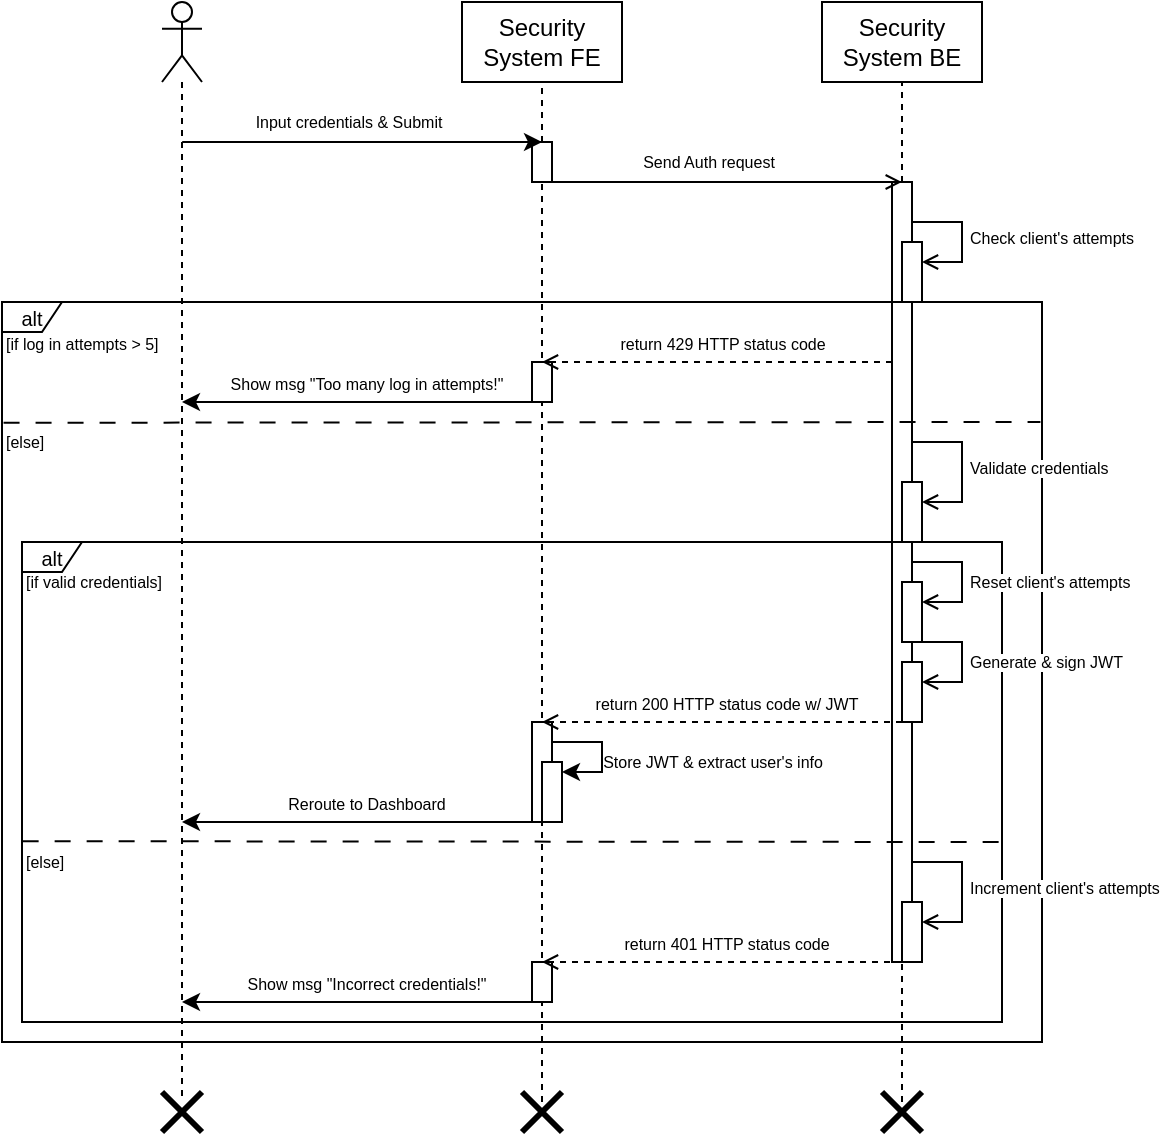<mxfile version="24.0.4" type="device">
  <diagram name="Page-1" id="2YBvvXClWsGukQMizWep">
    <mxGraphModel dx="821" dy="495" grid="1" gridSize="10" guides="1" tooltips="1" connect="1" arrows="1" fold="1" page="1" pageScale="1" pageWidth="850" pageHeight="1100" math="0" shadow="0">
      <root>
        <mxCell id="0" />
        <mxCell id="1" parent="0" />
        <mxCell id="DJf0P2irUcEbUrIMb99J-1" value="" style="html=1;points=[[0,0,0,0,5],[0,1,0,0,-5],[1,0,0,0,5],[1,1,0,0,-5]];perimeter=orthogonalPerimeter;outlineConnect=0;targetShapes=umlLifeline;portConstraint=eastwest;newEdgeStyle={&quot;curved&quot;:0,&quot;rounded&quot;:0};" parent="1" vertex="1">
          <mxGeometry x="455" y="730" width="10" height="390" as="geometry" />
        </mxCell>
        <mxCell id="f-BYqIaekQ4qByGMniUM-7" value="" style="shape=umlLifeline;perimeter=lifelinePerimeter;whiteSpace=wrap;html=1;container=1;dropTarget=0;collapsible=0;recursiveResize=0;outlineConnect=0;portConstraint=eastwest;newEdgeStyle={&quot;curved&quot;:0,&quot;rounded&quot;:0};participant=umlActor;" parent="1" vertex="1">
          <mxGeometry x="90" y="640" width="20" height="550" as="geometry" />
        </mxCell>
        <mxCell id="f-BYqIaekQ4qByGMniUM-9" value="Security System FE" style="whiteSpace=wrap;html=1;" parent="1" vertex="1">
          <mxGeometry x="240" y="640" width="80" height="40" as="geometry" />
        </mxCell>
        <mxCell id="f-BYqIaekQ4qByGMniUM-10" value="" style="endArrow=none;dashed=1;html=1;strokeWidth=1;rounded=0;" parent="1" edge="1">
          <mxGeometry width="50" height="50" relative="1" as="geometry">
            <mxPoint x="280" y="1190" as="sourcePoint" />
            <mxPoint x="280" y="680" as="targetPoint" />
          </mxGeometry>
        </mxCell>
        <mxCell id="f-BYqIaekQ4qByGMniUM-28" value="Security System BE" style="whiteSpace=wrap;html=1;" parent="1" vertex="1">
          <mxGeometry x="420" y="640" width="80" height="40" as="geometry" />
        </mxCell>
        <mxCell id="f-BYqIaekQ4qByGMniUM-29" value="" style="endArrow=none;dashed=1;html=1;strokeWidth=1;rounded=0;" parent="1" source="DJf0P2irUcEbUrIMb99J-1" edge="1">
          <mxGeometry width="50" height="50" relative="1" as="geometry">
            <mxPoint x="460" y="1190" as="sourcePoint" />
            <mxPoint x="460" y="680" as="targetPoint" />
          </mxGeometry>
        </mxCell>
        <mxCell id="f-BYqIaekQ4qByGMniUM-51" value="" style="html=1;points=[[0,0,0,0,5],[0,1,0,0,-5],[1,0,0,0,5],[1,1,0,0,-5]];perimeter=orthogonalPerimeter;outlineConnect=0;targetShapes=umlLifeline;portConstraint=eastwest;newEdgeStyle={&quot;curved&quot;:0,&quot;rounded&quot;:0};" parent="1" vertex="1">
          <mxGeometry x="460" y="760" width="10" height="30" as="geometry" />
        </mxCell>
        <mxCell id="f-BYqIaekQ4qByGMniUM-13" value="alt" style="shape=umlFrame;whiteSpace=wrap;html=1;pointerEvents=0;width=30;height=15;fontSize=10;strokeWidth=1;" parent="1" vertex="1">
          <mxGeometry x="10" y="790" width="520" height="370" as="geometry" />
        </mxCell>
        <mxCell id="f-BYqIaekQ4qByGMniUM-19" value="[if log in attempts &amp;gt; 5]" style="text;html=1;align=left;verticalAlign=middle;resizable=0;points=[];autosize=1;strokeColor=none;fillColor=none;fontSize=8;fontStyle=0" parent="1" vertex="1">
          <mxGeometry x="10" y="800.667" width="100" height="20" as="geometry" />
        </mxCell>
        <mxCell id="f-BYqIaekQ4qByGMniUM-40" value="alt" style="shape=umlFrame;whiteSpace=wrap;html=1;pointerEvents=0;width=30;height=15;fontSize=10;" parent="1" vertex="1">
          <mxGeometry x="20" y="910" width="490" height="240" as="geometry" />
        </mxCell>
        <mxCell id="f-BYqIaekQ4qByGMniUM-41" value="[if valid credentials]" style="text;html=1;align=left;verticalAlign=middle;resizable=0;points=[];autosize=1;strokeColor=none;fillColor=none;fontSize=8;" parent="1" vertex="1">
          <mxGeometry x="20" y="919.997" width="90" height="20" as="geometry" />
        </mxCell>
        <mxCell id="f-BYqIaekQ4qByGMniUM-42" value="" style="endArrow=none;dashed=1;html=1;rounded=0;exitX=0.002;exitY=0.121;exitDx=0;exitDy=0;exitPerimeter=0;strokeWidth=1;entryX=0.999;entryY=0.12;entryDx=0;entryDy=0;entryPerimeter=0;dashPattern=8 8;" parent="1" edge="1">
          <mxGeometry width="50" height="50" relative="1" as="geometry">
            <mxPoint x="10.78" y="850.37" as="sourcePoint" />
            <mxPoint x="529.22" y="850.0" as="targetPoint" />
          </mxGeometry>
        </mxCell>
        <mxCell id="f-BYqIaekQ4qByGMniUM-43" value="[else]" style="text;html=1;align=left;verticalAlign=middle;resizable=0;points=[];autosize=1;strokeColor=none;fillColor=none;fontSize=8;fontStyle=0" parent="1" vertex="1">
          <mxGeometry x="10" y="850" width="40" height="20" as="geometry" />
        </mxCell>
        <mxCell id="f-BYqIaekQ4qByGMniUM-46" value="" style="endArrow=classic;html=1;rounded=0;" parent="1" edge="1">
          <mxGeometry width="50" height="50" relative="1" as="geometry">
            <mxPoint x="280" y="1050" as="sourcePoint" />
            <mxPoint x="100" y="1050" as="targetPoint" />
          </mxGeometry>
        </mxCell>
        <mxCell id="f-BYqIaekQ4qByGMniUM-47" value="Reroute to Dashboard" style="edgeLabel;html=1;align=center;verticalAlign=middle;resizable=0;points=[];fontSize=8;" parent="f-BYqIaekQ4qByGMniUM-46" vertex="1" connectable="0">
          <mxGeometry x="-0.021" y="-2" relative="1" as="geometry">
            <mxPoint y="-7" as="offset" />
          </mxGeometry>
        </mxCell>
        <mxCell id="f-BYqIaekQ4qByGMniUM-48" value="" style="endArrow=none;dashed=1;html=1;rounded=0;exitX=0.008;exitY=-0.02;exitDx=0;exitDy=0;exitPerimeter=0;entryX=1.001;entryY=0.625;entryDx=0;entryDy=0;entryPerimeter=0;dashPattern=8 8;" parent="1" source="f-BYqIaekQ4qByGMniUM-55" target="f-BYqIaekQ4qByGMniUM-40" edge="1">
          <mxGeometry width="50" height="50" relative="1" as="geometry">
            <mxPoint x="30" y="1051" as="sourcePoint" />
            <mxPoint x="510" y="1050" as="targetPoint" />
          </mxGeometry>
        </mxCell>
        <mxCell id="f-BYqIaekQ4qByGMniUM-52" value="Check client&#39;s attempts" style="html=1;align=left;spacingLeft=2;endArrow=open;rounded=0;edgeStyle=orthogonalEdgeStyle;curved=0;rounded=0;fontSize=8;endFill=0;" parent="1" source="DJf0P2irUcEbUrIMb99J-1" target="f-BYqIaekQ4qByGMniUM-51" edge="1">
          <mxGeometry relative="1" as="geometry">
            <mxPoint x="460" y="730" as="sourcePoint" />
            <Array as="points">
              <mxPoint x="490" y="750" />
              <mxPoint x="490" y="770" />
            </Array>
          </mxGeometry>
        </mxCell>
        <mxCell id="f-BYqIaekQ4qByGMniUM-53" value="" style="html=1;points=[[0,0,0,0,5],[0,1,0,0,-5],[1,0,0,0,5],[1,1,0,0,-5]];perimeter=orthogonalPerimeter;outlineConnect=0;targetShapes=umlLifeline;portConstraint=eastwest;newEdgeStyle={&quot;curved&quot;:0,&quot;rounded&quot;:0};" parent="1" vertex="1">
          <mxGeometry x="460" y="880" width="10" height="30" as="geometry" />
        </mxCell>
        <mxCell id="f-BYqIaekQ4qByGMniUM-54" value="Validate credentials" style="html=1;align=left;spacingLeft=2;endArrow=open;rounded=0;edgeStyle=orthogonalEdgeStyle;curved=0;rounded=0;fontSize=8;endFill=0;" parent="1" target="f-BYqIaekQ4qByGMniUM-53" edge="1">
          <mxGeometry relative="1" as="geometry">
            <mxPoint x="465" y="860" as="sourcePoint" />
            <Array as="points">
              <mxPoint x="490" y="860" />
              <mxPoint x="490" y="890" />
            </Array>
          </mxGeometry>
        </mxCell>
        <mxCell id="f-BYqIaekQ4qByGMniUM-55" value="[else]" style="text;html=1;align=left;verticalAlign=middle;resizable=0;points=[];autosize=1;strokeColor=none;fillColor=none;fontSize=8;" parent="1" vertex="1">
          <mxGeometry x="20" y="1059.997" width="40" height="20" as="geometry" />
        </mxCell>
        <mxCell id="f-BYqIaekQ4qByGMniUM-58" value="" style="endArrow=classic;html=1;rounded=0;" parent="1" edge="1">
          <mxGeometry width="50" height="50" relative="1" as="geometry">
            <mxPoint x="280" y="1140" as="sourcePoint" />
            <mxPoint x="100" y="1140" as="targetPoint" />
          </mxGeometry>
        </mxCell>
        <mxCell id="f-BYqIaekQ4qByGMniUM-59" value="Show msg &quot;Incorrect credentials!&quot;" style="edgeLabel;html=1;align=center;verticalAlign=middle;resizable=0;points=[];fontSize=8;" parent="f-BYqIaekQ4qByGMniUM-58" vertex="1" connectable="0">
          <mxGeometry x="-0.021" y="-2" relative="1" as="geometry">
            <mxPoint y="-7" as="offset" />
          </mxGeometry>
        </mxCell>
        <mxCell id="f-BYqIaekQ4qByGMniUM-60" value="" style="html=1;points=[[0,0,0,0,5],[0,1,0,0,-5],[1,0,0,0,5],[1,1,0,0,-5]];perimeter=orthogonalPerimeter;outlineConnect=0;targetShapes=umlLifeline;portConstraint=eastwest;newEdgeStyle={&quot;curved&quot;:0,&quot;rounded&quot;:0};" parent="1" vertex="1">
          <mxGeometry x="460" y="1090" width="10" height="30" as="geometry" />
        </mxCell>
        <mxCell id="f-BYqIaekQ4qByGMniUM-61" value="Increment client&#39;s attempts" style="html=1;align=left;spacingLeft=2;endArrow=open;rounded=0;edgeStyle=orthogonalEdgeStyle;curved=0;rounded=0;fontSize=8;endFill=0;" parent="1" target="f-BYqIaekQ4qByGMniUM-60" edge="1">
          <mxGeometry relative="1" as="geometry">
            <mxPoint x="465" y="1070" as="sourcePoint" />
            <Array as="points">
              <mxPoint x="490" y="1070" />
              <mxPoint x="490" y="1100" />
            </Array>
          </mxGeometry>
        </mxCell>
        <mxCell id="f-BYqIaekQ4qByGMniUM-62" value="" style="html=1;points=[[0,0,0,0,5],[0,1,0,0,-5],[1,0,0,0,5],[1,1,0,0,-5]];perimeter=orthogonalPerimeter;outlineConnect=0;targetShapes=umlLifeline;portConstraint=eastwest;newEdgeStyle={&quot;curved&quot;:0,&quot;rounded&quot;:0};" parent="1" vertex="1">
          <mxGeometry x="460" y="930" width="10" height="30" as="geometry" />
        </mxCell>
        <mxCell id="f-BYqIaekQ4qByGMniUM-63" value="Reset client&#39;s attempts" style="html=1;align=left;spacingLeft=2;endArrow=open;rounded=0;edgeStyle=orthogonalEdgeStyle;curved=0;rounded=0;fontSize=8;endFill=0;" parent="1" target="f-BYqIaekQ4qByGMniUM-62" edge="1">
          <mxGeometry x="0.077" relative="1" as="geometry">
            <mxPoint x="465" y="920" as="sourcePoint" />
            <Array as="points">
              <mxPoint x="490" y="920" />
              <mxPoint x="490" y="940" />
            </Array>
            <mxPoint as="offset" />
          </mxGeometry>
        </mxCell>
        <mxCell id="f-BYqIaekQ4qByGMniUM-66" value="" style="html=1;points=[[0,0,0,0,5],[0,1,0,0,-5],[1,0,0,0,5],[1,1,0,0,-5]];perimeter=orthogonalPerimeter;outlineConnect=0;targetShapes=umlLifeline;portConstraint=eastwest;newEdgeStyle={&quot;curved&quot;:0,&quot;rounded&quot;:0};" parent="1" vertex="1">
          <mxGeometry x="275" y="1000" width="10" height="50" as="geometry" />
        </mxCell>
        <mxCell id="f-BYqIaekQ4qByGMniUM-68" value="" style="html=1;points=[[0,0,0,0,5],[0,1,0,0,-5],[1,0,0,0,5],[1,1,0,0,-5]];perimeter=orthogonalPerimeter;outlineConnect=0;targetShapes=umlLifeline;portConstraint=eastwest;newEdgeStyle={&quot;curved&quot;:0,&quot;rounded&quot;:0};" parent="1" vertex="1">
          <mxGeometry x="460" y="970" width="10" height="30" as="geometry" />
        </mxCell>
        <mxCell id="f-BYqIaekQ4qByGMniUM-69" value="Generate &amp;amp; sign JWT" style="html=1;align=left;spacingLeft=2;endArrow=open;rounded=0;edgeStyle=orthogonalEdgeStyle;curved=0;rounded=0;fontSize=8;endFill=0;" parent="1" target="f-BYqIaekQ4qByGMniUM-68" edge="1">
          <mxGeometry x="0.143" relative="1" as="geometry">
            <mxPoint x="460" y="960" as="sourcePoint" />
            <Array as="points">
              <mxPoint x="490" y="960" />
              <mxPoint x="490" y="980" />
            </Array>
            <mxPoint as="offset" />
          </mxGeometry>
        </mxCell>
        <mxCell id="f-BYqIaekQ4qByGMniUM-70" value="" style="whiteSpace=wrap;html=1;" parent="1" vertex="1">
          <mxGeometry x="275" y="710" width="10" height="20" as="geometry" />
        </mxCell>
        <mxCell id="f-BYqIaekQ4qByGMniUM-11" style="edgeStyle=elbowEdgeStyle;rounded=0;orthogonalLoop=1;jettySize=auto;html=1;elbow=vertical;curved=0;" parent="1" edge="1">
          <mxGeometry relative="1" as="geometry">
            <mxPoint x="280" y="710" as="targetPoint" />
            <mxPoint x="100.1" y="710" as="sourcePoint" />
          </mxGeometry>
        </mxCell>
        <mxCell id="f-BYqIaekQ4qByGMniUM-12" value="Input credentials &amp;amp; Submit" style="edgeLabel;html=1;align=center;verticalAlign=middle;resizable=0;points=[];fontSize=8;" parent="f-BYqIaekQ4qByGMniUM-11" vertex="1" connectable="0">
          <mxGeometry x="-0.082" y="-1" relative="1" as="geometry">
            <mxPoint y="-11" as="offset" />
          </mxGeometry>
        </mxCell>
        <mxCell id="f-BYqIaekQ4qByGMniUM-30" style="edgeStyle=elbowEdgeStyle;rounded=0;orthogonalLoop=1;jettySize=auto;html=1;elbow=vertical;curved=0;endArrow=open;endFill=0;" parent="1" edge="1">
          <mxGeometry relative="1" as="geometry">
            <mxPoint x="459.9" y="730" as="targetPoint" />
            <mxPoint x="280" y="730" as="sourcePoint" />
          </mxGeometry>
        </mxCell>
        <mxCell id="f-BYqIaekQ4qByGMniUM-31" value="Send Auth request" style="edgeLabel;html=1;align=center;verticalAlign=middle;resizable=0;points=[];fontSize=8;" parent="f-BYqIaekQ4qByGMniUM-30" vertex="1" connectable="0">
          <mxGeometry x="-0.082" y="-1" relative="1" as="geometry">
            <mxPoint y="-11" as="offset" />
          </mxGeometry>
        </mxCell>
        <mxCell id="f-BYqIaekQ4qByGMniUM-72" value="" style="whiteSpace=wrap;html=1;" parent="1" vertex="1">
          <mxGeometry x="275" y="820" width="10" height="20" as="geometry" />
        </mxCell>
        <mxCell id="f-BYqIaekQ4qByGMniUM-35" value="" style="endArrow=open;html=1;rounded=0;dashed=1;endFill=0;" parent="1" source="DJf0P2irUcEbUrIMb99J-1" edge="1">
          <mxGeometry width="50" height="50" relative="1" as="geometry">
            <mxPoint x="450" y="820" as="sourcePoint" />
            <mxPoint x="280" y="820" as="targetPoint" />
          </mxGeometry>
        </mxCell>
        <mxCell id="f-BYqIaekQ4qByGMniUM-37" value="return 429 HTTP status code" style="edgeLabel;html=1;align=center;verticalAlign=middle;resizable=0;points=[];fontSize=8;" parent="f-BYqIaekQ4qByGMniUM-35" vertex="1" connectable="0">
          <mxGeometry x="-0.021" y="-2" relative="1" as="geometry">
            <mxPoint y="-7" as="offset" />
          </mxGeometry>
        </mxCell>
        <mxCell id="f-BYqIaekQ4qByGMniUM-38" value="" style="endArrow=classic;html=1;rounded=0;" parent="1" edge="1">
          <mxGeometry width="50" height="50" relative="1" as="geometry">
            <mxPoint x="280" y="840" as="sourcePoint" />
            <mxPoint x="100" y="840" as="targetPoint" />
          </mxGeometry>
        </mxCell>
        <mxCell id="f-BYqIaekQ4qByGMniUM-39" value="Show msg &quot;Too many log in attempts!&quot;" style="edgeLabel;html=1;align=center;verticalAlign=middle;resizable=0;points=[];fontSize=8;" parent="f-BYqIaekQ4qByGMniUM-38" vertex="1" connectable="0">
          <mxGeometry x="-0.021" y="-2" relative="1" as="geometry">
            <mxPoint y="-7" as="offset" />
          </mxGeometry>
        </mxCell>
        <mxCell id="f-BYqIaekQ4qByGMniUM-44" value="" style="endArrow=open;html=1;rounded=0;dashed=1;endFill=0;" parent="1" edge="1">
          <mxGeometry width="50" height="50" relative="1" as="geometry">
            <mxPoint x="460" y="1000" as="sourcePoint" />
            <mxPoint x="280" y="1000" as="targetPoint" />
          </mxGeometry>
        </mxCell>
        <mxCell id="f-BYqIaekQ4qByGMniUM-45" value="return 200 HTTP status code w/ JWT" style="edgeLabel;html=1;align=center;verticalAlign=middle;resizable=0;points=[];fontSize=8;" parent="f-BYqIaekQ4qByGMniUM-44" vertex="1" connectable="0">
          <mxGeometry x="-0.021" y="-2" relative="1" as="geometry">
            <mxPoint y="-7" as="offset" />
          </mxGeometry>
        </mxCell>
        <mxCell id="f-BYqIaekQ4qByGMniUM-73" value="" style="whiteSpace=wrap;html=1;" parent="1" vertex="1">
          <mxGeometry x="275" y="1120" width="10" height="20" as="geometry" />
        </mxCell>
        <mxCell id="f-BYqIaekQ4qByGMniUM-56" value="" style="endArrow=open;html=1;rounded=0;dashed=1;endFill=0;" parent="1" edge="1">
          <mxGeometry width="50" height="50" relative="1" as="geometry">
            <mxPoint x="460" y="1120" as="sourcePoint" />
            <mxPoint x="280" y="1120" as="targetPoint" />
          </mxGeometry>
        </mxCell>
        <mxCell id="f-BYqIaekQ4qByGMniUM-57" value="return 401 HTTP status code" style="edgeLabel;html=1;align=center;verticalAlign=middle;resizable=0;points=[];fontSize=8;" parent="f-BYqIaekQ4qByGMniUM-56" vertex="1" connectable="0">
          <mxGeometry x="-0.021" y="-2" relative="1" as="geometry">
            <mxPoint y="-7" as="offset" />
          </mxGeometry>
        </mxCell>
        <mxCell id="-f7-RSSBGrR4giYsZk0s-26" value="" style="shape=umlDestroy;whiteSpace=wrap;html=1;strokeWidth=3;targetShapes=umlLifeline;" parent="1" vertex="1">
          <mxGeometry x="90" y="1185" width="20" height="20" as="geometry" />
        </mxCell>
        <mxCell id="zoHDVTgYBkVjI_U2VhgP-3" value="" style="shape=umlDestroy;whiteSpace=wrap;html=1;strokeWidth=3;targetShapes=umlLifeline;" parent="1" vertex="1">
          <mxGeometry x="270" y="1185" width="20" height="20" as="geometry" />
        </mxCell>
        <mxCell id="zoHDVTgYBkVjI_U2VhgP-4" value="" style="shape=umlDestroy;whiteSpace=wrap;html=1;strokeWidth=3;targetShapes=umlLifeline;" parent="1" vertex="1">
          <mxGeometry x="450" y="1185" width="20" height="20" as="geometry" />
        </mxCell>
        <mxCell id="DJf0P2irUcEbUrIMb99J-2" value="" style="endArrow=none;dashed=1;html=1;strokeWidth=1;rounded=0;" parent="1" target="DJf0P2irUcEbUrIMb99J-1" edge="1">
          <mxGeometry width="50" height="50" relative="1" as="geometry">
            <mxPoint x="460" y="1190" as="sourcePoint" />
            <mxPoint x="460" y="680" as="targetPoint" />
          </mxGeometry>
        </mxCell>
        <mxCell id="DJf0P2irUcEbUrIMb99J-5" value="" style="html=1;points=[[0,0,0,0,5],[0,1,0,0,-5],[1,0,0,0,5],[1,1,0,0,-5]];perimeter=orthogonalPerimeter;outlineConnect=0;targetShapes=umlLifeline;portConstraint=eastwest;newEdgeStyle={&quot;curved&quot;:0,&quot;rounded&quot;:0};" parent="1" vertex="1">
          <mxGeometry x="280" y="1020" width="10" height="30" as="geometry" />
        </mxCell>
        <mxCell id="DJf0P2irUcEbUrIMb99J-3" style="edgeStyle=orthogonalEdgeStyle;rounded=0;orthogonalLoop=1;jettySize=auto;html=1;curved=0;entryX=1;entryY=0;entryDx=0;entryDy=5;entryPerimeter=0;" parent="1" source="f-BYqIaekQ4qByGMniUM-66" target="DJf0P2irUcEbUrIMb99J-5" edge="1">
          <mxGeometry relative="1" as="geometry">
            <Array as="points">
              <mxPoint x="310" y="1010" />
              <mxPoint x="310" y="1025" />
            </Array>
          </mxGeometry>
        </mxCell>
        <mxCell id="DJf0P2irUcEbUrIMb99J-4" value="&lt;font style=&quot;font-size: 8px;&quot;&gt;Store JWT &amp;amp; extract user&#39;s info&lt;/font&gt;" style="edgeLabel;html=1;align=center;verticalAlign=middle;resizable=0;points=[];fontSize=8;" parent="DJf0P2irUcEbUrIMb99J-3" vertex="1" connectable="0">
          <mxGeometry x="-0.001" y="-2" relative="1" as="geometry">
            <mxPoint x="57" y="5" as="offset" />
          </mxGeometry>
        </mxCell>
      </root>
    </mxGraphModel>
  </diagram>
</mxfile>
